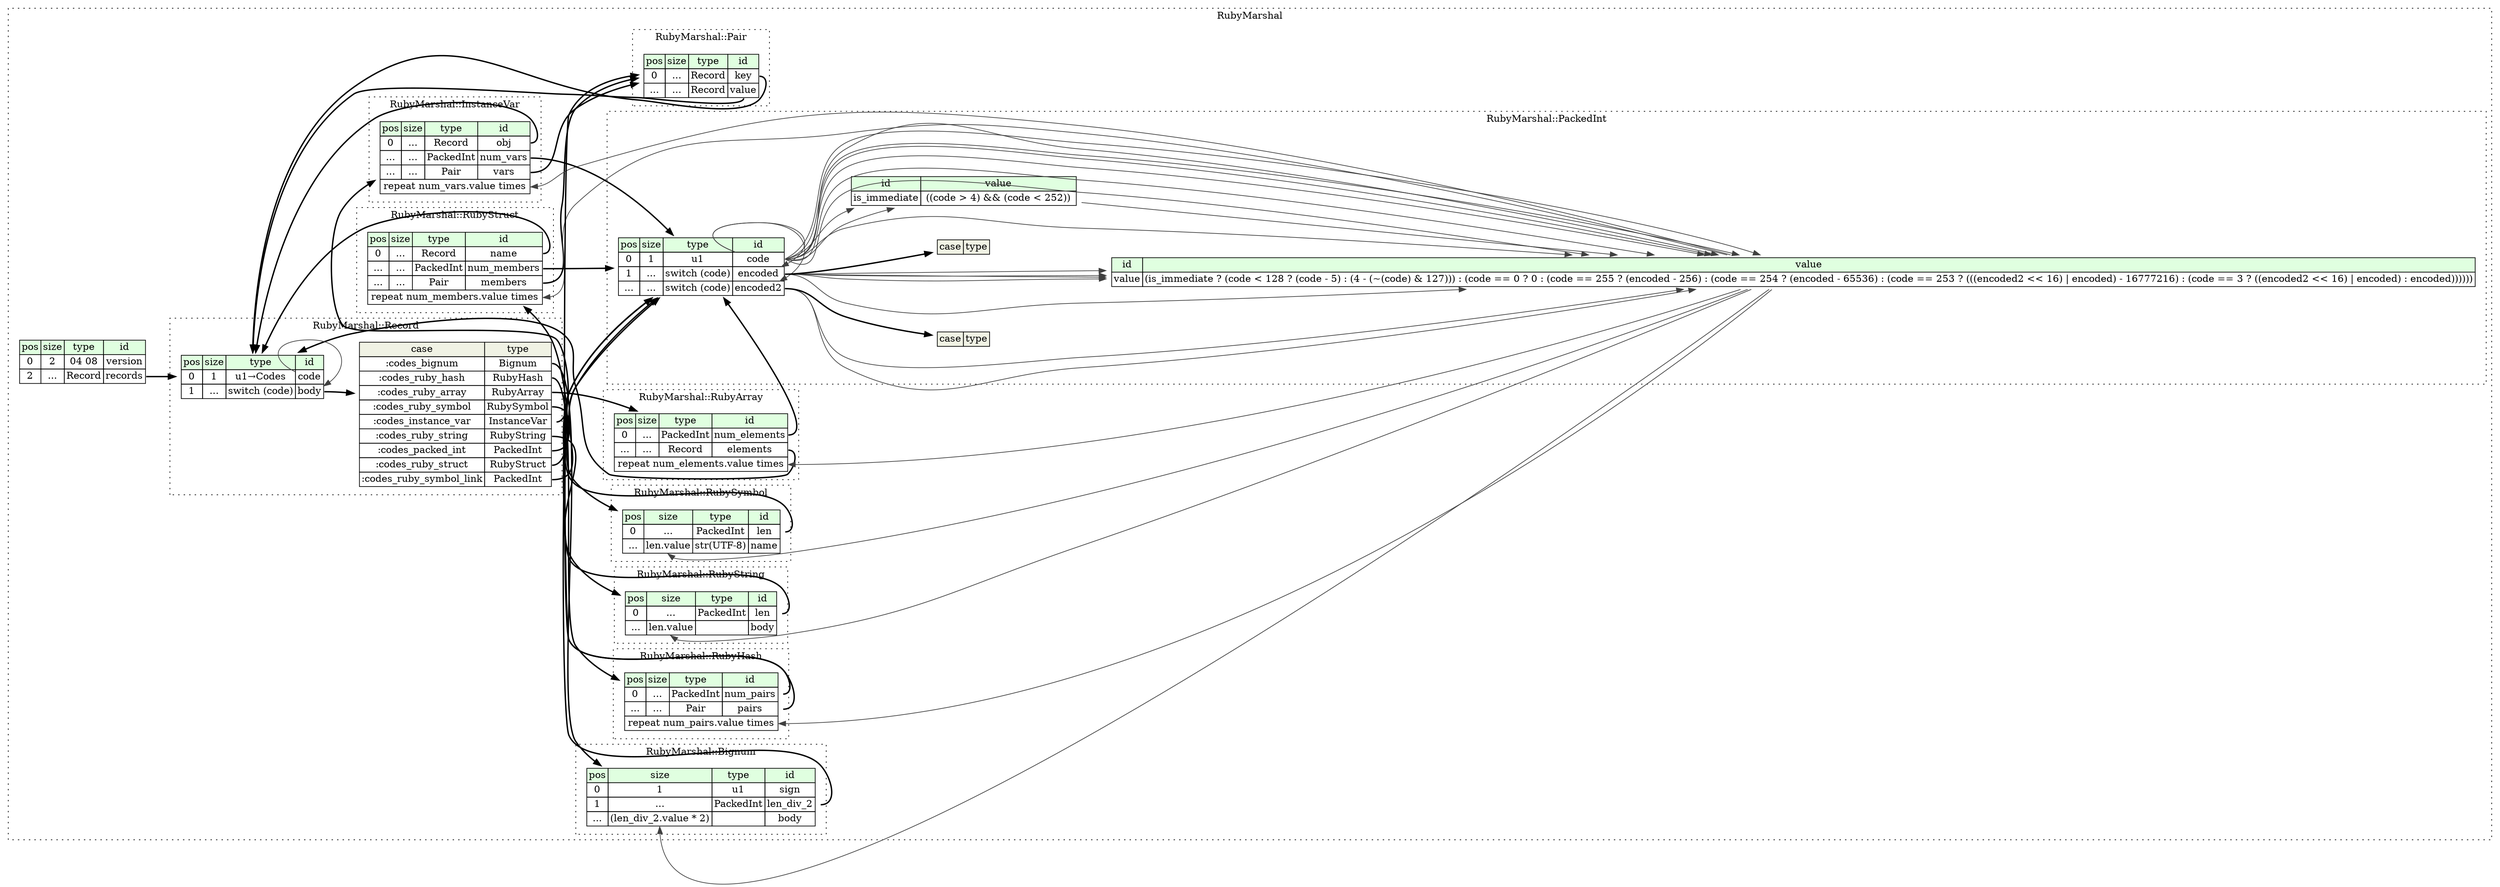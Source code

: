 digraph {
	rankdir=LR;
	node [shape=plaintext];
	subgraph cluster__ruby_marshal {
		label="RubyMarshal";
		graph[style=dotted];

		ruby_marshal__seq [label=<<TABLE BORDER="0" CELLBORDER="1" CELLSPACING="0">
			<TR><TD BGCOLOR="#E0FFE0">pos</TD><TD BGCOLOR="#E0FFE0">size</TD><TD BGCOLOR="#E0FFE0">type</TD><TD BGCOLOR="#E0FFE0">id</TD></TR>
			<TR><TD PORT="version_pos">0</TD><TD PORT="version_size">2</TD><TD>04 08</TD><TD PORT="version_type">version</TD></TR>
			<TR><TD PORT="records_pos">2</TD><TD PORT="records_size">...</TD><TD>Record</TD><TD PORT="records_type">records</TD></TR>
		</TABLE>>];
		subgraph cluster__ruby_array {
			label="RubyMarshal::RubyArray";
			graph[style=dotted];

			ruby_array__seq [label=<<TABLE BORDER="0" CELLBORDER="1" CELLSPACING="0">
				<TR><TD BGCOLOR="#E0FFE0">pos</TD><TD BGCOLOR="#E0FFE0">size</TD><TD BGCOLOR="#E0FFE0">type</TD><TD BGCOLOR="#E0FFE0">id</TD></TR>
				<TR><TD PORT="num_elements_pos">0</TD><TD PORT="num_elements_size">...</TD><TD>PackedInt</TD><TD PORT="num_elements_type">num_elements</TD></TR>
				<TR><TD PORT="elements_pos">...</TD><TD PORT="elements_size">...</TD><TD>Record</TD><TD PORT="elements_type">elements</TD></TR>
				<TR><TD COLSPAN="4" PORT="elements__repeat">repeat num_elements.value times</TD></TR>
			</TABLE>>];
		}
		subgraph cluster__bignum {
			label="RubyMarshal::Bignum";
			graph[style=dotted];

			bignum__seq [label=<<TABLE BORDER="0" CELLBORDER="1" CELLSPACING="0">
				<TR><TD BGCOLOR="#E0FFE0">pos</TD><TD BGCOLOR="#E0FFE0">size</TD><TD BGCOLOR="#E0FFE0">type</TD><TD BGCOLOR="#E0FFE0">id</TD></TR>
				<TR><TD PORT="sign_pos">0</TD><TD PORT="sign_size">1</TD><TD>u1</TD><TD PORT="sign_type">sign</TD></TR>
				<TR><TD PORT="len_div_2_pos">1</TD><TD PORT="len_div_2_size">...</TD><TD>PackedInt</TD><TD PORT="len_div_2_type">len_div_2</TD></TR>
				<TR><TD PORT="body_pos">...</TD><TD PORT="body_size">(len_div_2.value * 2)</TD><TD></TD><TD PORT="body_type">body</TD></TR>
			</TABLE>>];
		}
		subgraph cluster__ruby_struct {
			label="RubyMarshal::RubyStruct";
			graph[style=dotted];

			ruby_struct__seq [label=<<TABLE BORDER="0" CELLBORDER="1" CELLSPACING="0">
				<TR><TD BGCOLOR="#E0FFE0">pos</TD><TD BGCOLOR="#E0FFE0">size</TD><TD BGCOLOR="#E0FFE0">type</TD><TD BGCOLOR="#E0FFE0">id</TD></TR>
				<TR><TD PORT="name_pos">0</TD><TD PORT="name_size">...</TD><TD>Record</TD><TD PORT="name_type">name</TD></TR>
				<TR><TD PORT="num_members_pos">...</TD><TD PORT="num_members_size">...</TD><TD>PackedInt</TD><TD PORT="num_members_type">num_members</TD></TR>
				<TR><TD PORT="members_pos">...</TD><TD PORT="members_size">...</TD><TD>Pair</TD><TD PORT="members_type">members</TD></TR>
				<TR><TD COLSPAN="4" PORT="members__repeat">repeat num_members.value times</TD></TR>
			</TABLE>>];
		}
		subgraph cluster__ruby_symbol {
			label="RubyMarshal::RubySymbol";
			graph[style=dotted];

			ruby_symbol__seq [label=<<TABLE BORDER="0" CELLBORDER="1" CELLSPACING="0">
				<TR><TD BGCOLOR="#E0FFE0">pos</TD><TD BGCOLOR="#E0FFE0">size</TD><TD BGCOLOR="#E0FFE0">type</TD><TD BGCOLOR="#E0FFE0">id</TD></TR>
				<TR><TD PORT="len_pos">0</TD><TD PORT="len_size">...</TD><TD>PackedInt</TD><TD PORT="len_type">len</TD></TR>
				<TR><TD PORT="name_pos">...</TD><TD PORT="name_size">len.value</TD><TD>str(UTF-8)</TD><TD PORT="name_type">name</TD></TR>
			</TABLE>>];
		}
		subgraph cluster__packed_int {
			label="RubyMarshal::PackedInt";
			graph[style=dotted];

			packed_int__seq [label=<<TABLE BORDER="0" CELLBORDER="1" CELLSPACING="0">
				<TR><TD BGCOLOR="#E0FFE0">pos</TD><TD BGCOLOR="#E0FFE0">size</TD><TD BGCOLOR="#E0FFE0">type</TD><TD BGCOLOR="#E0FFE0">id</TD></TR>
				<TR><TD PORT="code_pos">0</TD><TD PORT="code_size">1</TD><TD>u1</TD><TD PORT="code_type">code</TD></TR>
				<TR><TD PORT="encoded_pos">1</TD><TD PORT="encoded_size">...</TD><TD>switch (code)</TD><TD PORT="encoded_type">encoded</TD></TR>
				<TR><TD PORT="encoded2_pos">...</TD><TD PORT="encoded2_size">...</TD><TD>switch (code)</TD><TD PORT="encoded2_type">encoded2</TD></TR>
			</TABLE>>];
			packed_int__inst__is_immediate [label=<<TABLE BORDER="0" CELLBORDER="1" CELLSPACING="0">
				<TR><TD BGCOLOR="#E0FFE0">id</TD><TD BGCOLOR="#E0FFE0">value</TD></TR>
				<TR><TD>is_immediate</TD><TD> ((code &gt; 4) &amp;&amp; (code &lt; 252)) </TD></TR>
			</TABLE>>];
			packed_int__inst__value [label=<<TABLE BORDER="0" CELLBORDER="1" CELLSPACING="0">
				<TR><TD BGCOLOR="#E0FFE0">id</TD><TD BGCOLOR="#E0FFE0">value</TD></TR>
				<TR><TD>value</TD><TD>(is_immediate ? (code &lt; 128 ? (code - 5) : (4 - (~(code) &amp; 127))) : (code == 0 ? 0 : (code == 255 ? (encoded - 256) : (code == 254 ? (encoded - 65536) : (code == 253 ? (((encoded2 &lt;&lt; 16) | encoded) - 16777216) : (code == 3 ? ((encoded2 &lt;&lt; 16) | encoded) : encoded))))))</TD></TR>
			</TABLE>>];
packed_int__seq_encoded_switch [label=<<TABLE BORDER="0" CELLBORDER="1" CELLSPACING="0">
	<TR><TD BGCOLOR="#F0F2E4">case</TD><TD BGCOLOR="#F0F2E4">type</TD></TR>
</TABLE>>];
packed_int__seq_encoded2_switch [label=<<TABLE BORDER="0" CELLBORDER="1" CELLSPACING="0">
	<TR><TD BGCOLOR="#F0F2E4">case</TD><TD BGCOLOR="#F0F2E4">type</TD></TR>
</TABLE>>];
		}
		subgraph cluster__pair {
			label="RubyMarshal::Pair";
			graph[style=dotted];

			pair__seq [label=<<TABLE BORDER="0" CELLBORDER="1" CELLSPACING="0">
				<TR><TD BGCOLOR="#E0FFE0">pos</TD><TD BGCOLOR="#E0FFE0">size</TD><TD BGCOLOR="#E0FFE0">type</TD><TD BGCOLOR="#E0FFE0">id</TD></TR>
				<TR><TD PORT="key_pos">0</TD><TD PORT="key_size">...</TD><TD>Record</TD><TD PORT="key_type">key</TD></TR>
				<TR><TD PORT="value_pos">...</TD><TD PORT="value_size">...</TD><TD>Record</TD><TD PORT="value_type">value</TD></TR>
			</TABLE>>];
		}
		subgraph cluster__instance_var {
			label="RubyMarshal::InstanceVar";
			graph[style=dotted];

			instance_var__seq [label=<<TABLE BORDER="0" CELLBORDER="1" CELLSPACING="0">
				<TR><TD BGCOLOR="#E0FFE0">pos</TD><TD BGCOLOR="#E0FFE0">size</TD><TD BGCOLOR="#E0FFE0">type</TD><TD BGCOLOR="#E0FFE0">id</TD></TR>
				<TR><TD PORT="obj_pos">0</TD><TD PORT="obj_size">...</TD><TD>Record</TD><TD PORT="obj_type">obj</TD></TR>
				<TR><TD PORT="num_vars_pos">...</TD><TD PORT="num_vars_size">...</TD><TD>PackedInt</TD><TD PORT="num_vars_type">num_vars</TD></TR>
				<TR><TD PORT="vars_pos">...</TD><TD PORT="vars_size">...</TD><TD>Pair</TD><TD PORT="vars_type">vars</TD></TR>
				<TR><TD COLSPAN="4" PORT="vars__repeat">repeat num_vars.value times</TD></TR>
			</TABLE>>];
		}
		subgraph cluster__record {
			label="RubyMarshal::Record";
			graph[style=dotted];

			record__seq [label=<<TABLE BORDER="0" CELLBORDER="1" CELLSPACING="0">
				<TR><TD BGCOLOR="#E0FFE0">pos</TD><TD BGCOLOR="#E0FFE0">size</TD><TD BGCOLOR="#E0FFE0">type</TD><TD BGCOLOR="#E0FFE0">id</TD></TR>
				<TR><TD PORT="code_pos">0</TD><TD PORT="code_size">1</TD><TD>u1→Codes</TD><TD PORT="code_type">code</TD></TR>
				<TR><TD PORT="body_pos">1</TD><TD PORT="body_size">...</TD><TD>switch (code)</TD><TD PORT="body_type">body</TD></TR>
			</TABLE>>];
record__seq_body_switch [label=<<TABLE BORDER="0" CELLBORDER="1" CELLSPACING="0">
	<TR><TD BGCOLOR="#F0F2E4">case</TD><TD BGCOLOR="#F0F2E4">type</TD></TR>
	<TR><TD>:codes_bignum</TD><TD PORT="case0">Bignum</TD></TR>
	<TR><TD>:codes_ruby_hash</TD><TD PORT="case1">RubyHash</TD></TR>
	<TR><TD>:codes_ruby_array</TD><TD PORT="case2">RubyArray</TD></TR>
	<TR><TD>:codes_ruby_symbol</TD><TD PORT="case3">RubySymbol</TD></TR>
	<TR><TD>:codes_instance_var</TD><TD PORT="case4">InstanceVar</TD></TR>
	<TR><TD>:codes_ruby_string</TD><TD PORT="case5">RubyString</TD></TR>
	<TR><TD>:codes_packed_int</TD><TD PORT="case6">PackedInt</TD></TR>
	<TR><TD>:codes_ruby_struct</TD><TD PORT="case7">RubyStruct</TD></TR>
	<TR><TD>:codes_ruby_symbol_link</TD><TD PORT="case8">PackedInt</TD></TR>
</TABLE>>];
		}
		subgraph cluster__ruby_hash {
			label="RubyMarshal::RubyHash";
			graph[style=dotted];

			ruby_hash__seq [label=<<TABLE BORDER="0" CELLBORDER="1" CELLSPACING="0">
				<TR><TD BGCOLOR="#E0FFE0">pos</TD><TD BGCOLOR="#E0FFE0">size</TD><TD BGCOLOR="#E0FFE0">type</TD><TD BGCOLOR="#E0FFE0">id</TD></TR>
				<TR><TD PORT="num_pairs_pos">0</TD><TD PORT="num_pairs_size">...</TD><TD>PackedInt</TD><TD PORT="num_pairs_type">num_pairs</TD></TR>
				<TR><TD PORT="pairs_pos">...</TD><TD PORT="pairs_size">...</TD><TD>Pair</TD><TD PORT="pairs_type">pairs</TD></TR>
				<TR><TD COLSPAN="4" PORT="pairs__repeat">repeat num_pairs.value times</TD></TR>
			</TABLE>>];
		}
		subgraph cluster__ruby_string {
			label="RubyMarshal::RubyString";
			graph[style=dotted];

			ruby_string__seq [label=<<TABLE BORDER="0" CELLBORDER="1" CELLSPACING="0">
				<TR><TD BGCOLOR="#E0FFE0">pos</TD><TD BGCOLOR="#E0FFE0">size</TD><TD BGCOLOR="#E0FFE0">type</TD><TD BGCOLOR="#E0FFE0">id</TD></TR>
				<TR><TD PORT="len_pos">0</TD><TD PORT="len_size">...</TD><TD>PackedInt</TD><TD PORT="len_type">len</TD></TR>
				<TR><TD PORT="body_pos">...</TD><TD PORT="body_size">len.value</TD><TD></TD><TD PORT="body_type">body</TD></TR>
			</TABLE>>];
		}
	}
	ruby_marshal__seq:records_type -> record__seq [style=bold];
	ruby_array__seq:num_elements_type -> packed_int__seq [style=bold];
	ruby_array__seq:elements_type -> record__seq [style=bold];
	packed_int__inst__value:value_type -> ruby_array__seq:elements__repeat [color="#404040"];
	bignum__seq:len_div_2_type -> packed_int__seq [style=bold];
	packed_int__inst__value:value_type -> bignum__seq:body_size [color="#404040"];
	ruby_struct__seq:name_type -> record__seq [style=bold];
	ruby_struct__seq:num_members_type -> packed_int__seq [style=bold];
	ruby_struct__seq:members_type -> pair__seq [style=bold];
	packed_int__inst__value:value_type -> ruby_struct__seq:members__repeat [color="#404040"];
	ruby_symbol__seq:len_type -> packed_int__seq [style=bold];
	packed_int__inst__value:value_type -> ruby_symbol__seq:name_size [color="#404040"];
	packed_int__seq:encoded_type -> packed_int__seq_encoded_switch [style=bold];
	packed_int__seq:code_type -> packed_int__seq:encoded_type [color="#404040"];
	packed_int__seq:encoded2_type -> packed_int__seq_encoded2_switch [style=bold];
	packed_int__seq:code_type -> packed_int__seq:encoded2_type [color="#404040"];
	packed_int__seq:code_type -> packed_int__inst__is_immediate [color="#404040"];
	packed_int__seq:code_type -> packed_int__inst__is_immediate [color="#404040"];
	packed_int__inst__is_immediate:is_immediate_type -> packed_int__inst__value [color="#404040"];
	packed_int__seq:code_type -> packed_int__inst__value [color="#404040"];
	packed_int__seq:code_type -> packed_int__inst__value [color="#404040"];
	packed_int__seq:code_type -> packed_int__inst__value [color="#404040"];
	packed_int__seq:code_type -> packed_int__inst__value [color="#404040"];
	packed_int__seq:code_type -> packed_int__inst__value [color="#404040"];
	packed_int__seq:encoded_type -> packed_int__inst__value [color="#404040"];
	packed_int__seq:code_type -> packed_int__inst__value [color="#404040"];
	packed_int__seq:encoded_type -> packed_int__inst__value [color="#404040"];
	packed_int__seq:code_type -> packed_int__inst__value [color="#404040"];
	packed_int__seq:encoded2_type -> packed_int__inst__value [color="#404040"];
	packed_int__seq:encoded_type -> packed_int__inst__value [color="#404040"];
	packed_int__seq:code_type -> packed_int__inst__value [color="#404040"];
	packed_int__seq:encoded2_type -> packed_int__inst__value [color="#404040"];
	packed_int__seq:encoded_type -> packed_int__inst__value [color="#404040"];
	packed_int__seq:encoded_type -> packed_int__inst__value [color="#404040"];
	pair__seq:key_type -> record__seq [style=bold];
	pair__seq:value_type -> record__seq [style=bold];
	instance_var__seq:obj_type -> record__seq [style=bold];
	instance_var__seq:num_vars_type -> packed_int__seq [style=bold];
	instance_var__seq:vars_type -> pair__seq [style=bold];
	packed_int__inst__value:value_type -> instance_var__seq:vars__repeat [color="#404040"];
	record__seq:body_type -> record__seq_body_switch [style=bold];
	record__seq_body_switch:case0 -> bignum__seq [style=bold];
	record__seq_body_switch:case1 -> ruby_hash__seq [style=bold];
	record__seq_body_switch:case2 -> ruby_array__seq [style=bold];
	record__seq_body_switch:case3 -> ruby_symbol__seq [style=bold];
	record__seq_body_switch:case4 -> instance_var__seq [style=bold];
	record__seq_body_switch:case5 -> ruby_string__seq [style=bold];
	record__seq_body_switch:case6 -> packed_int__seq [style=bold];
	record__seq_body_switch:case7 -> ruby_struct__seq [style=bold];
	record__seq_body_switch:case8 -> packed_int__seq [style=bold];
	record__seq:code_type -> record__seq:body_type [color="#404040"];
	ruby_hash__seq:num_pairs_type -> packed_int__seq [style=bold];
	ruby_hash__seq:pairs_type -> pair__seq [style=bold];
	packed_int__inst__value:value_type -> ruby_hash__seq:pairs__repeat [color="#404040"];
	ruby_string__seq:len_type -> packed_int__seq [style=bold];
	packed_int__inst__value:value_type -> ruby_string__seq:body_size [color="#404040"];
}
